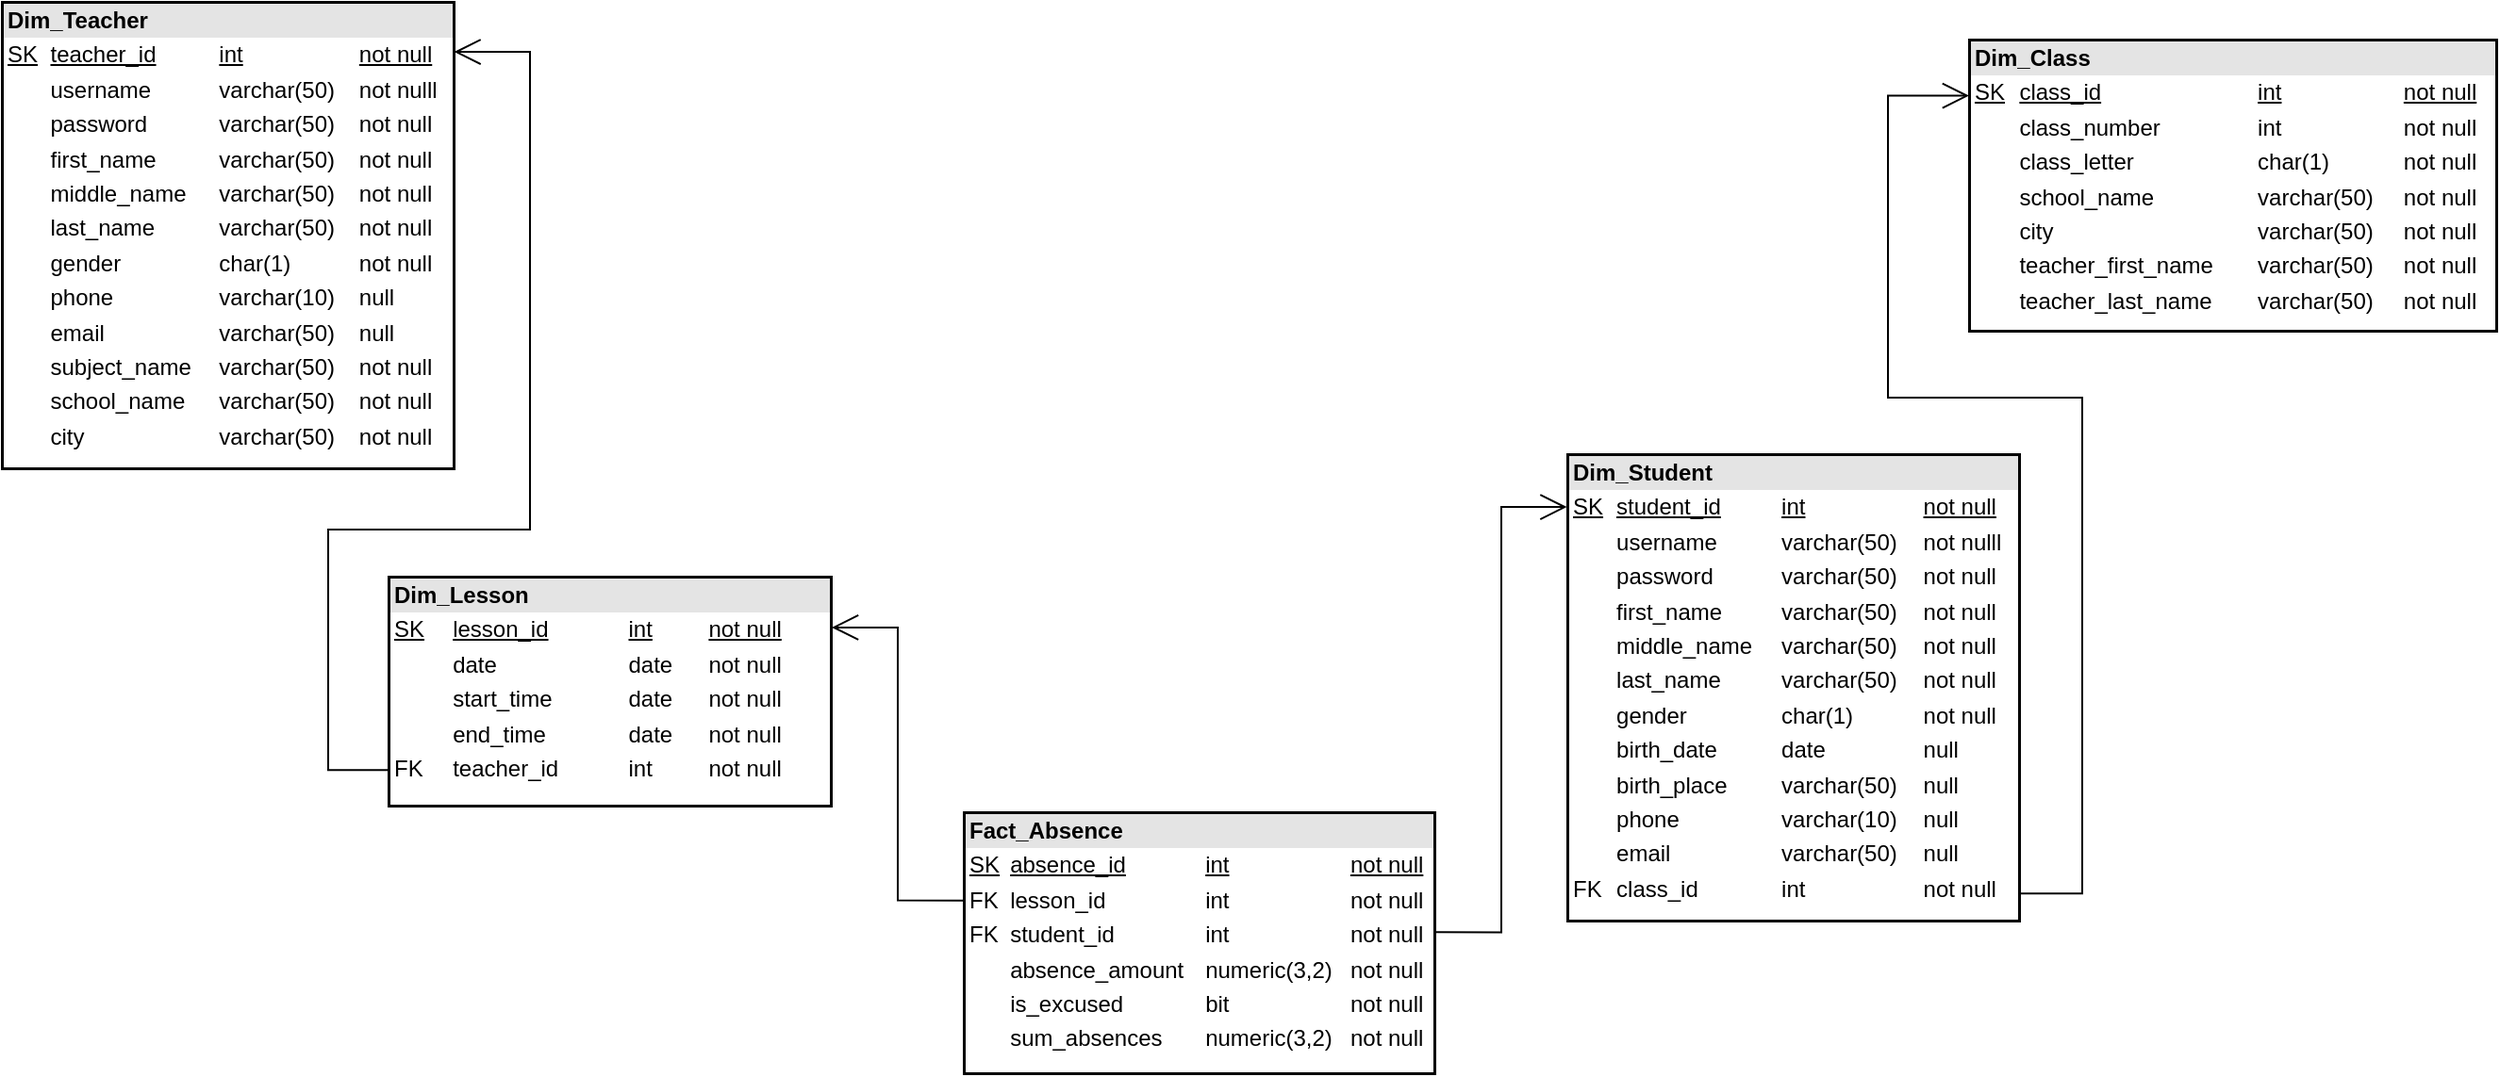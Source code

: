 <mxfile version="20.5.2" type="device"><diagram id="AXRmiALY-gt5mDKcBv-0" name="Page-1"><mxGraphModel dx="2175" dy="1238" grid="1" gridSize="10" guides="1" tooltips="1" connect="1" arrows="1" fold="1" page="1" pageScale="1" pageWidth="1654" pageHeight="1169" math="0" shadow="0"><root><mxCell id="0"/><mxCell id="1" parent="0"/><mxCell id="ki9BYNhn9SuxBnhGX2t7-8" value="&lt;div style=&quot;box-sizing:border-box;width:100%;background:#e4e4e4;padding:2px;&quot;&gt;&lt;b&gt;Fact_Absence&lt;/b&gt;&lt;br&gt;&lt;/div&gt;&lt;table style=&quot;width:100%;font-size:1em;&quot; cellspacing=&quot;0&quot; cellpadding=&quot;2&quot;&gt;&lt;tbody&gt;&lt;tr&gt;&lt;td&gt;&lt;u&gt;SK&lt;/u&gt;&lt;/td&gt;&lt;td&gt;&lt;u&gt;absence_id&lt;/u&gt;&lt;/td&gt;&lt;td&gt;&lt;u&gt;int&lt;br&gt;&lt;/u&gt;&lt;/td&gt;&lt;td&gt;&lt;u&gt;not null&lt;/u&gt;&lt;br&gt;&lt;/td&gt;&lt;/tr&gt;&lt;tr&gt;&lt;td&gt;FK&lt;br&gt;&lt;/td&gt;&lt;td&gt;lesson_id&lt;br&gt;&lt;/td&gt;&lt;td&gt;int&lt;br&gt;&lt;/td&gt;&lt;td&gt;not null&lt;br&gt;&lt;/td&gt;&lt;/tr&gt;&lt;tr&gt;&lt;td&gt;FK&lt;br&gt;&lt;/td&gt;&lt;td&gt;student_id&lt;br&gt;&lt;/td&gt;&lt;td&gt;int&lt;br&gt;&lt;/td&gt;&lt;td&gt;not null&lt;br&gt;&lt;/td&gt;&lt;/tr&gt;&lt;tr&gt;&lt;td&gt;&lt;br&gt;&lt;/td&gt;&lt;td&gt;absence_amount&lt;br&gt;&lt;/td&gt;&lt;td&gt;numeric(3,2)&lt;br&gt;&lt;/td&gt;&lt;td&gt;not null&lt;br&gt;&lt;/td&gt;&lt;/tr&gt;&lt;tr&gt;&lt;td&gt;&lt;br&gt;&lt;/td&gt;&lt;td&gt;is_excused&lt;br&gt;&lt;/td&gt;&lt;td&gt;bit&lt;br&gt;&lt;/td&gt;&lt;td&gt;not null&lt;br&gt;&lt;/td&gt;&lt;/tr&gt;&lt;tr&gt;&lt;td&gt;&lt;br&gt;&lt;/td&gt;&lt;td&gt;sum_absences&lt;br&gt;&lt;/td&gt;&lt;td&gt;numeric(3,2)&lt;br&gt;&lt;/td&gt;&lt;td&gt;not null&lt;br&gt;&lt;/td&gt;&lt;/tr&gt;&lt;/tbody&gt;&lt;/table&gt;" style="verticalAlign=top;align=left;overflow=fill;html=1;labelBorderColor=default;" parent="1" vertex="1"><mxGeometry x="667" y="710" width="250" height="139" as="geometry"/></mxCell><mxCell id="ki9BYNhn9SuxBnhGX2t7-9" value="&lt;div style=&quot;box-sizing:border-box;width:100%;background:#e4e4e4;padding:2px;&quot;&gt;&lt;b&gt;Dim_Lesson&lt;/b&gt;&lt;br&gt;&lt;/div&gt;&lt;table style=&quot;width:100%;font-size:1em;&quot; cellspacing=&quot;0&quot; cellpadding=&quot;2&quot;&gt;&lt;tbody&gt;&lt;tr&gt;&lt;td&gt;&lt;u&gt;SK&lt;/u&gt;&lt;/td&gt;&lt;td&gt;&lt;u&gt;lesson_id&lt;/u&gt;&lt;/td&gt;&lt;td&gt;&lt;u&gt;int&lt;br&gt;&lt;/u&gt;&lt;/td&gt;&lt;td&gt;&lt;u&gt;not null&lt;br&gt;&lt;/u&gt;&lt;/td&gt;&lt;/tr&gt;&lt;tr&gt;&lt;td&gt;&lt;br&gt;&lt;/td&gt;&lt;td&gt;date&lt;br&gt;&lt;/td&gt;&lt;td&gt;date&lt;br&gt;&lt;/td&gt;&lt;td&gt;not null&lt;br&gt;&lt;/td&gt;&lt;/tr&gt;&lt;tr&gt;&lt;td&gt;&lt;br&gt;&lt;/td&gt;&lt;td&gt;start_time&lt;br&gt;&lt;/td&gt;&lt;td&gt;date&lt;br&gt;&lt;/td&gt;&lt;td&gt;not null&lt;br&gt;&lt;/td&gt;&lt;/tr&gt;&lt;tr&gt;&lt;td&gt;&lt;br&gt;&lt;/td&gt;&lt;td&gt;end_time&lt;br&gt;&lt;/td&gt;&lt;td&gt;date&lt;br&gt;&lt;/td&gt;&lt;td&gt;not null&lt;br&gt;&lt;/td&gt;&lt;/tr&gt;&lt;tr&gt;&lt;td&gt;FK&lt;br&gt;&lt;/td&gt;&lt;td&gt;teacher_id&lt;br&gt;&lt;/td&gt;&lt;td&gt;int&lt;br&gt;&lt;/td&gt;&lt;td&gt;not null&lt;br&gt;&lt;/td&gt;&lt;/tr&gt;&lt;/tbody&gt;&lt;/table&gt;" style="verticalAlign=top;align=left;overflow=fill;html=1;labelBorderColor=default;" parent="1" vertex="1"><mxGeometry x="362" y="585" width="235" height="122" as="geometry"/></mxCell><mxCell id="ki9BYNhn9SuxBnhGX2t7-15" value="&lt;div style=&quot;box-sizing:border-box;width:100%;background:#e4e4e4;padding:2px;&quot;&gt;&lt;b&gt;Dim_Student&lt;/b&gt;&lt;br&gt;&lt;/div&gt;&lt;table style=&quot;width:100%;font-size:1em;&quot; cellspacing=&quot;0&quot; cellpadding=&quot;2&quot;&gt;&lt;tbody&gt;&lt;tr&gt;&lt;td&gt;&lt;u&gt;SK&lt;/u&gt;&lt;/td&gt;&lt;td&gt;&lt;u&gt;student_id&lt;/u&gt;&lt;/td&gt;&lt;td&gt;&lt;u&gt;int&lt;br&gt;&lt;/u&gt;&lt;/td&gt;&lt;td&gt;&lt;u&gt;not null&lt;/u&gt;&lt;br&gt;&lt;/td&gt;&lt;/tr&gt;&lt;tr&gt;&lt;td&gt;&lt;br&gt;&lt;/td&gt;&lt;td&gt;username&lt;br&gt;&lt;/td&gt;&lt;td&gt;varchar(50)&lt;br&gt;&lt;/td&gt;&lt;td&gt;not nulll&lt;br&gt;&lt;/td&gt;&lt;/tr&gt;&lt;tr&gt;&lt;td&gt;&lt;br&gt;&lt;/td&gt;&lt;td&gt;password&lt;br&gt;&lt;/td&gt;&lt;td&gt;varchar(50)&lt;br&gt;&lt;/td&gt;&lt;td&gt;not null&lt;br&gt;&lt;/td&gt;&lt;/tr&gt;&lt;tr&gt;&lt;td&gt;&lt;br&gt;&lt;/td&gt;&lt;td&gt;first_name&lt;/td&gt;&lt;td&gt;varchar(50)&lt;br&gt;&lt;/td&gt;&lt;td&gt;not null&lt;br&gt;&lt;/td&gt;&lt;/tr&gt;&lt;tr&gt;&lt;td&gt;&lt;br&gt;&lt;/td&gt;&lt;td&gt;middle_name&lt;br&gt;&lt;/td&gt;&lt;td&gt;varchar(50)&lt;br&gt;&lt;/td&gt;&lt;td&gt;not null&lt;br&gt;&lt;/td&gt;&lt;/tr&gt;&lt;tr&gt;&lt;td&gt;&lt;br&gt;&lt;/td&gt;&lt;td&gt;last_name&lt;br&gt;&lt;/td&gt;&lt;td&gt;varchar(50)&lt;br&gt;&lt;/td&gt;&lt;td&gt;not null&lt;br&gt;&lt;/td&gt;&lt;/tr&gt;&lt;tr&gt;&lt;td&gt;&lt;br&gt;&lt;/td&gt;&lt;td&gt;gender&lt;br&gt;&lt;/td&gt;&lt;td&gt;char(1)&lt;br&gt;&lt;/td&gt;&lt;td&gt;not null&lt;br&gt;&lt;/td&gt;&lt;/tr&gt;&lt;tr&gt;&lt;td&gt;&lt;br&gt;&lt;/td&gt;&lt;td&gt;birth_date&lt;br&gt;&lt;/td&gt;&lt;td&gt;date&lt;br&gt;&lt;/td&gt;&lt;td&gt;null&lt;br&gt;&lt;/td&gt;&lt;/tr&gt;&lt;tr&gt;&lt;td&gt;&lt;br&gt;&lt;/td&gt;&lt;td&gt;birth_place&lt;br&gt;&lt;/td&gt;&lt;td&gt;varchar(50)&lt;br&gt;&lt;/td&gt;&lt;td&gt;null&lt;br&gt;&lt;/td&gt;&lt;/tr&gt;&lt;tr&gt;&lt;td&gt;&lt;br&gt;&lt;/td&gt;&lt;td&gt;phone&lt;br&gt;&lt;/td&gt;&lt;td&gt;varchar(10)&lt;br&gt;&lt;/td&gt;&lt;td&gt;null&lt;br&gt;&lt;/td&gt;&lt;/tr&gt;&lt;tr&gt;&lt;td&gt;&lt;br&gt;&lt;/td&gt;&lt;td&gt;email&lt;br&gt;&lt;/td&gt;&lt;td&gt;varchar(50)&lt;br&gt;&lt;/td&gt;&lt;td&gt;null&lt;br&gt;&lt;/td&gt;&lt;/tr&gt;&lt;tr&gt;&lt;td&gt;FK&lt;br&gt;&lt;/td&gt;&lt;td&gt;class_id&lt;br&gt;&lt;/td&gt;&lt;td&gt;int&lt;br&gt;&lt;/td&gt;&lt;td&gt;not null&lt;br&gt;&lt;/td&gt;&lt;/tr&gt;&lt;/tbody&gt;&lt;/table&gt;" style="verticalAlign=top;align=left;overflow=fill;html=1;labelBorderColor=default;" parent="1" vertex="1"><mxGeometry x="987" y="520" width="240" height="248" as="geometry"/></mxCell><mxCell id="fLR4z99wNIZFFnILV1dc-1" value="&lt;div style=&quot;box-sizing:border-box;width:100%;background:#e4e4e4;padding:2px;&quot;&gt;&lt;b&gt;Dim_Class&lt;/b&gt;&lt;br&gt;&lt;/div&gt;&lt;table style=&quot;width:100%;font-size:1em;&quot; cellspacing=&quot;0&quot; cellpadding=&quot;2&quot;&gt;&lt;tbody&gt;&lt;tr&gt;&lt;td&gt;&lt;u&gt;SK&lt;/u&gt;&lt;/td&gt;&lt;td&gt;&lt;u&gt;class_id&lt;/u&gt;&lt;/td&gt;&lt;td&gt;&lt;u&gt;int&lt;br&gt;&lt;/u&gt;&lt;/td&gt;&lt;td&gt;&lt;u&gt;not null&lt;/u&gt;&lt;br&gt;&lt;/td&gt;&lt;/tr&gt;&lt;tr&gt;&lt;td&gt;&lt;br&gt;&lt;/td&gt;&lt;td&gt;class_number&lt;br&gt;&lt;/td&gt;&lt;td&gt;int&lt;br&gt;&lt;/td&gt;&lt;td&gt;not null&lt;br&gt;&lt;/td&gt;&lt;/tr&gt;&lt;tr&gt;&lt;td&gt;&lt;br&gt;&lt;/td&gt;&lt;td&gt;class_letter&lt;br&gt;&lt;/td&gt;&lt;td&gt;char(1)&lt;br&gt;&lt;/td&gt;&lt;td&gt;not null&lt;br&gt;&lt;/td&gt;&lt;/tr&gt;&lt;tr&gt;&lt;td&gt;&lt;br&gt;&lt;/td&gt;&lt;td&gt;school_name&lt;/td&gt;&lt;td&gt;varchar(50)&lt;br&gt;&lt;/td&gt;&lt;td&gt;not null&lt;br&gt;&lt;/td&gt;&lt;/tr&gt;&lt;tr&gt;&lt;td&gt;&lt;br&gt;&lt;/td&gt;&lt;td&gt;city&lt;br&gt;&lt;/td&gt;&lt;td&gt;varchar(50)&lt;br&gt;&lt;/td&gt;&lt;td&gt;not null&lt;br&gt;&lt;/td&gt;&lt;/tr&gt;&lt;tr&gt;&lt;td&gt;&lt;br&gt;&lt;/td&gt;&lt;td&gt;teacher_first_name&lt;br&gt;&lt;/td&gt;&lt;td&gt;varchar(50)&lt;br&gt;&lt;/td&gt;&lt;td&gt;not null&lt;br&gt;&lt;/td&gt;&lt;/tr&gt;&lt;tr&gt;&lt;td&gt;&lt;br&gt;&lt;/td&gt;&lt;td&gt;teacher_last_name&lt;br&gt;&lt;/td&gt;&lt;td&gt;varchar(50)&lt;br&gt;&lt;/td&gt;&lt;td&gt;not null&lt;br&gt;&lt;/td&gt;&lt;/tr&gt;&lt;/tbody&gt;&lt;/table&gt;" style="verticalAlign=top;align=left;overflow=fill;html=1;labelBorderColor=default;" parent="1" vertex="1"><mxGeometry x="1200" y="300" width="280" height="155" as="geometry"/></mxCell><mxCell id="fLR4z99wNIZFFnILV1dc-8" value="" style="endArrow=open;endFill=0;endSize=12;html=1;rounded=0;entryX=-0.001;entryY=0.113;entryDx=0;entryDy=0;entryPerimeter=0;exitX=1;exitY=0.458;exitDx=0;exitDy=0;exitPerimeter=0;edgeStyle=orthogonalEdgeStyle;" parent="1" source="ki9BYNhn9SuxBnhGX2t7-8" target="ki9BYNhn9SuxBnhGX2t7-15" edge="1"><mxGeometry width="160" relative="1" as="geometry"><mxPoint x="937.0" y="813.536" as="sourcePoint"/><mxPoint x="1015.8" y="730.0" as="targetPoint"/></mxGeometry></mxCell><mxCell id="fLR4z99wNIZFFnILV1dc-10" value="" style="endArrow=open;endFill=0;endSize=12;html=1;rounded=0;edgeStyle=orthogonalEdgeStyle;exitX=0;exitY=0.337;exitDx=0;exitDy=0;exitPerimeter=0;entryX=1;entryY=0.221;entryDx=0;entryDy=0;entryPerimeter=0;" parent="1" source="ki9BYNhn9SuxBnhGX2t7-8" target="ki9BYNhn9SuxBnhGX2t7-9" edge="1"><mxGeometry width="160" relative="1" as="geometry"><mxPoint x="657" y="787" as="sourcePoint"/><mxPoint x="598" y="610" as="targetPoint"/><Array as="points"><mxPoint x="632" y="757"/><mxPoint x="632" y="612"/></Array></mxGeometry></mxCell><mxCell id="INivWNi7Yb15CnVoFnYT-1" value="&lt;div style=&quot;box-sizing:border-box;width:100%;background:#e4e4e4;padding:2px;&quot;&gt;&lt;b&gt;Dim_Teacher&lt;/b&gt;&lt;br&gt;&lt;/div&gt;&lt;table style=&quot;width:100%;font-size:1em;&quot; cellspacing=&quot;0&quot; cellpadding=&quot;2&quot;&gt;&lt;tbody&gt;&lt;tr&gt;&lt;td&gt;&lt;u&gt;SK&lt;/u&gt;&lt;/td&gt;&lt;td&gt;&lt;u&gt;teacher_id&lt;/u&gt;&lt;/td&gt;&lt;td&gt;&lt;u&gt;int&lt;br&gt;&lt;/u&gt;&lt;/td&gt;&lt;td&gt;&lt;u&gt;not null&lt;/u&gt;&lt;br&gt;&lt;/td&gt;&lt;/tr&gt;&lt;tr&gt;&lt;td&gt;&lt;br&gt;&lt;/td&gt;&lt;td&gt;username&lt;br&gt;&lt;/td&gt;&lt;td&gt;varchar(50)&lt;br&gt;&lt;/td&gt;&lt;td&gt;not nulll&lt;br&gt;&lt;/td&gt;&lt;/tr&gt;&lt;tr&gt;&lt;td&gt;&lt;br&gt;&lt;/td&gt;&lt;td&gt;password&lt;br&gt;&lt;/td&gt;&lt;td&gt;varchar(50)&lt;br&gt;&lt;/td&gt;&lt;td&gt;not null&lt;br&gt;&lt;/td&gt;&lt;/tr&gt;&lt;tr&gt;&lt;td&gt;&lt;br&gt;&lt;/td&gt;&lt;td&gt;first_name&lt;/td&gt;&lt;td&gt;varchar(50)&lt;br&gt;&lt;/td&gt;&lt;td&gt;not null&lt;br&gt;&lt;/td&gt;&lt;/tr&gt;&lt;tr&gt;&lt;td&gt;&lt;br&gt;&lt;/td&gt;&lt;td&gt;middle_name&lt;br&gt;&lt;/td&gt;&lt;td&gt;varchar(50)&lt;br&gt;&lt;/td&gt;&lt;td&gt;not null&lt;br&gt;&lt;/td&gt;&lt;/tr&gt;&lt;tr&gt;&lt;td&gt;&lt;br&gt;&lt;/td&gt;&lt;td&gt;last_name&lt;br&gt;&lt;/td&gt;&lt;td&gt;varchar(50)&lt;br&gt;&lt;/td&gt;&lt;td&gt;not null&lt;br&gt;&lt;/td&gt;&lt;/tr&gt;&lt;tr&gt;&lt;td&gt;&lt;br&gt;&lt;/td&gt;&lt;td&gt;gender&lt;br&gt;&lt;/td&gt;&lt;td&gt;char(1)&lt;br&gt;&lt;/td&gt;&lt;td&gt;not null&lt;br&gt;&lt;/td&gt;&lt;/tr&gt;&lt;tr&gt;&lt;td&gt;&lt;br&gt;&lt;/td&gt;&lt;td&gt;phone&lt;br&gt;&lt;/td&gt;&lt;td&gt;varchar(10)&lt;br&gt;&lt;/td&gt;&lt;td&gt;null&lt;br&gt;&lt;/td&gt;&lt;/tr&gt;&lt;tr&gt;&lt;td&gt;&lt;br&gt;&lt;/td&gt;&lt;td&gt;email&lt;br&gt;&lt;/td&gt;&lt;td&gt;varchar(50)&lt;br&gt;&lt;/td&gt;&lt;td&gt;null&lt;br&gt;&lt;/td&gt;&lt;/tr&gt;&lt;tr&gt;&lt;td&gt;&lt;br&gt;&lt;/td&gt;&lt;td&gt;subject_name&lt;br&gt;&lt;/td&gt;&lt;td&gt;varchar(50)&lt;br&gt;&lt;/td&gt;&lt;td&gt;not null&lt;br&gt;&lt;/td&gt;&lt;/tr&gt;&lt;tr&gt;&lt;td&gt;&lt;br&gt;&lt;/td&gt;&lt;td&gt;school_name&lt;br&gt;&lt;/td&gt;&lt;td&gt;varchar(50)&lt;br&gt;&lt;/td&gt;&lt;td&gt;not null&lt;br&gt;&lt;/td&gt;&lt;/tr&gt;&lt;tr&gt;&lt;td&gt;&lt;br&gt;&lt;/td&gt;&lt;td&gt;city&lt;br&gt;&lt;/td&gt;&lt;td&gt;varchar(50)&lt;/td&gt;&lt;td&gt;not null&lt;br&gt;&lt;/td&gt;&lt;/tr&gt;&lt;/tbody&gt;&lt;/table&gt;" style="verticalAlign=top;align=left;overflow=fill;html=1;labelBorderColor=default;" vertex="1" parent="1"><mxGeometry x="157" y="280" width="240" height="248" as="geometry"/></mxCell><mxCell id="INivWNi7Yb15CnVoFnYT-2" value="" style="endArrow=open;endFill=0;endSize=12;html=1;rounded=0;edgeStyle=orthogonalEdgeStyle;exitX=-0.001;exitY=0.841;exitDx=0;exitDy=0;exitPerimeter=0;entryX=0.999;entryY=0.107;entryDx=0;entryDy=0;entryPerimeter=0;" edge="1" parent="1" source="ki9BYNhn9SuxBnhGX2t7-9" target="INivWNi7Yb15CnVoFnYT-1"><mxGeometry width="160" relative="1" as="geometry"><mxPoint x="360" y="690" as="sourcePoint"/><mxPoint x="397" y="332" as="targetPoint"/><Array as="points"><mxPoint x="330" y="688"/><mxPoint x="330" y="560"/><mxPoint x="437" y="560"/><mxPoint x="437" y="306"/></Array></mxGeometry></mxCell><mxCell id="INivWNi7Yb15CnVoFnYT-3" value="" style="endArrow=open;endFill=0;endSize=12;html=1;rounded=0;edgeStyle=orthogonalEdgeStyle;exitX=0.999;exitY=0.94;exitDx=0;exitDy=0;exitPerimeter=0;entryX=0;entryY=0.192;entryDx=0;entryDy=0;entryPerimeter=0;" edge="1" parent="1" source="ki9BYNhn9SuxBnhGX2t7-15" target="fLR4z99wNIZFFnILV1dc-1"><mxGeometry width="160" relative="1" as="geometry"><mxPoint x="1237" y="750" as="sourcePoint"/><mxPoint x="1247" y="860" as="targetPoint"/><Array as="points"><mxPoint x="1260" y="753"/><mxPoint x="1260" y="490"/><mxPoint x="1157" y="490"/><mxPoint x="1157" y="330"/></Array></mxGeometry></mxCell></root></mxGraphModel></diagram></mxfile>